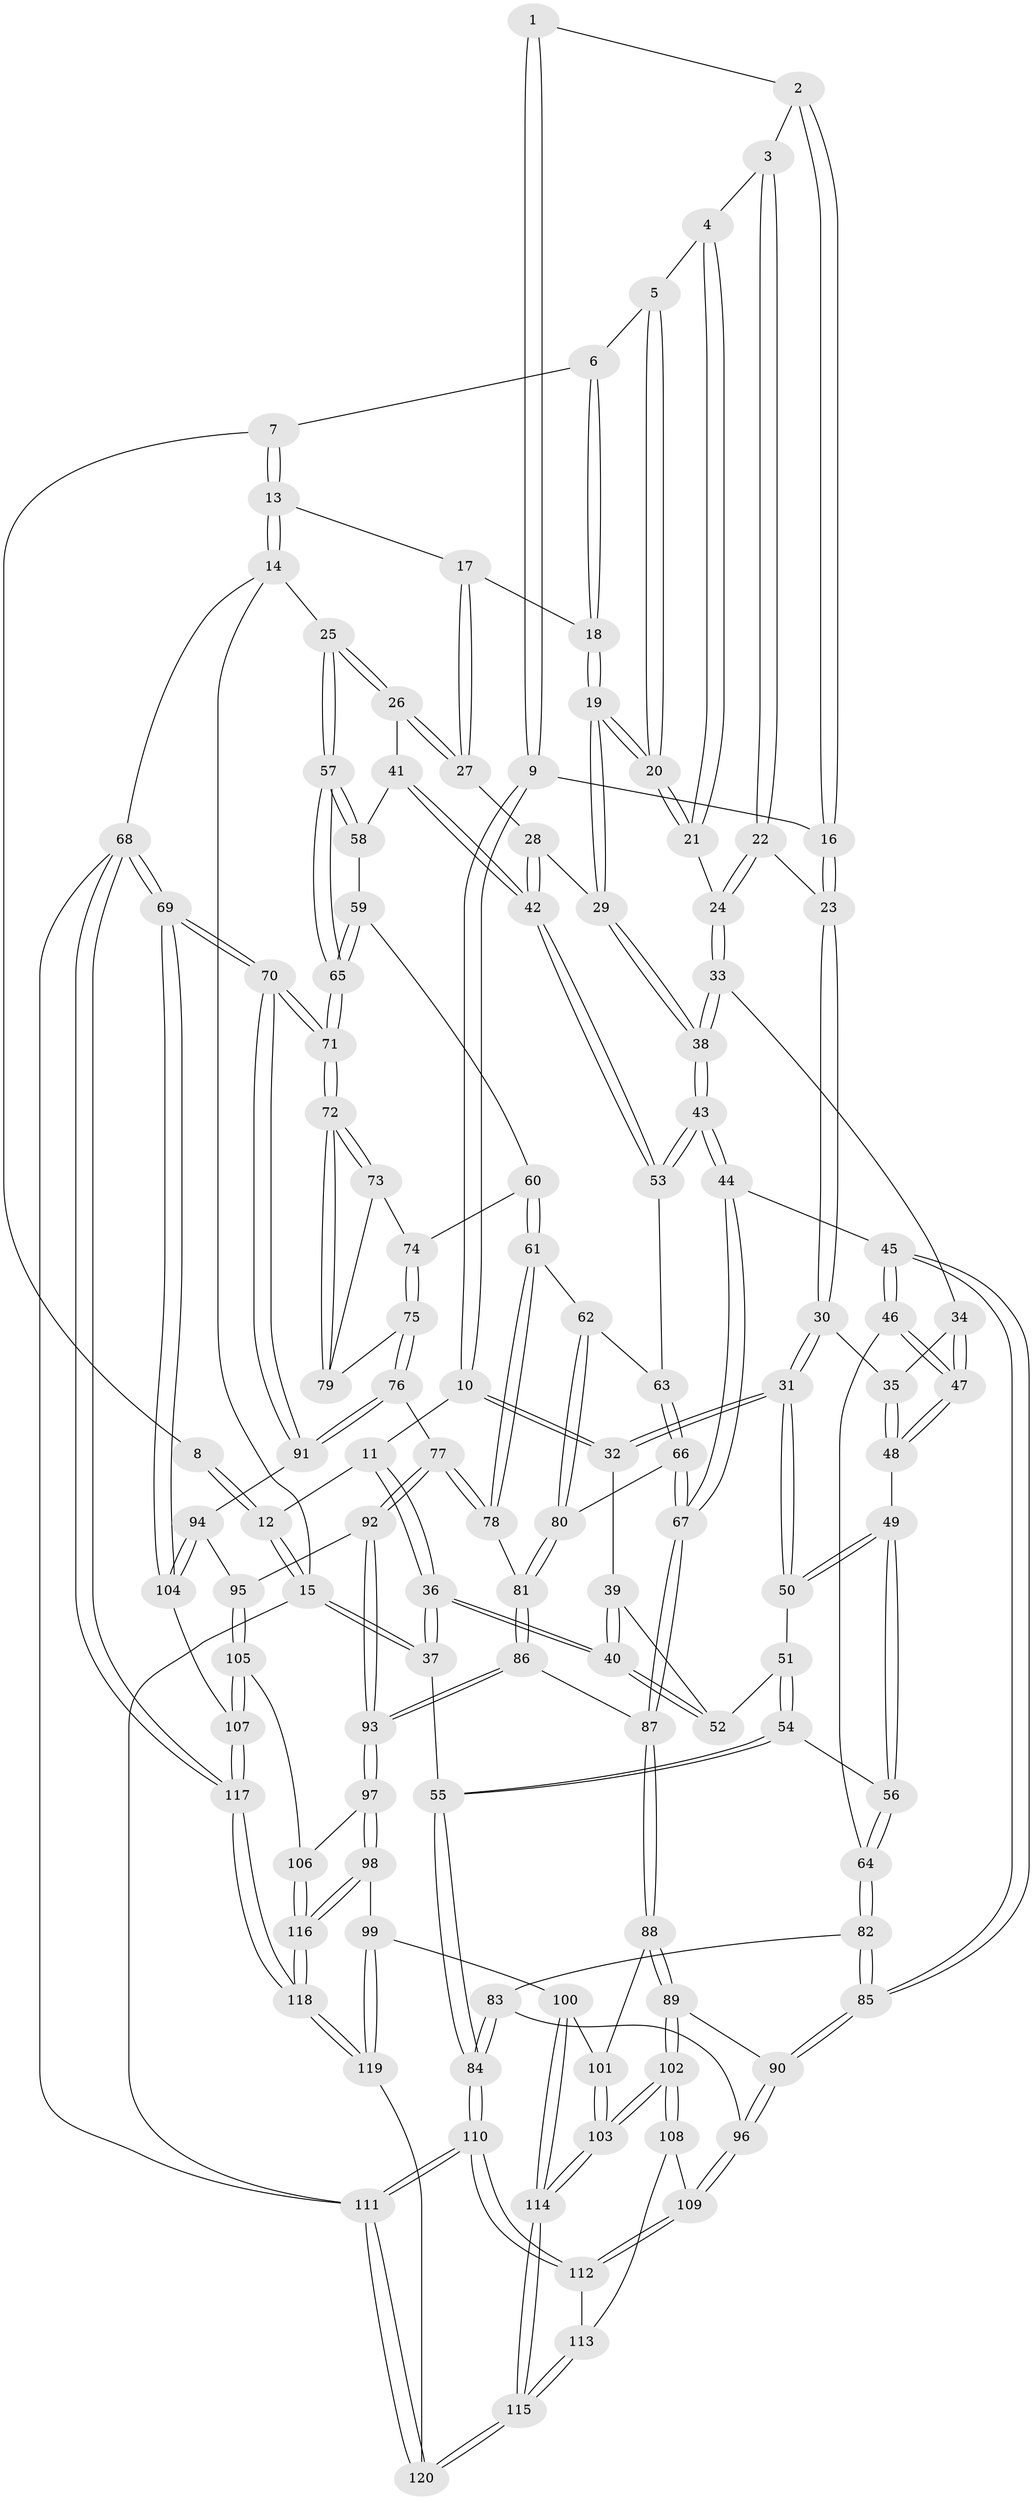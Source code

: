 // Generated by graph-tools (version 1.1) at 2025/51/03/09/25 03:51:05]
// undirected, 120 vertices, 297 edges
graph export_dot {
graph [start="1"]
  node [color=gray90,style=filled];
  1 [pos="+0.27223311214055873+0"];
  2 [pos="+0.30018878624462003+0"];
  3 [pos="+0.4103709036358141+0.09027898048400025"];
  4 [pos="+0.43001199571813603+0.07889541810594101"];
  5 [pos="+0.4838736306371176+0.01329795198844637"];
  6 [pos="+0.4898474187608047+0"];
  7 [pos="+0.5158935521154056+0"];
  8 [pos="+0.2667367825298799+0"];
  9 [pos="+0.24050776625707448+0.05231239009663958"];
  10 [pos="+0.18543248249139405+0.14469126274534708"];
  11 [pos="+0.13015414367234726+0.10945753111979212"];
  12 [pos="+0+0"];
  13 [pos="+0.8380047067724277+0"];
  14 [pos="+1+0"];
  15 [pos="+0+0"];
  16 [pos="+0.327204546871291+0.11430406416442229"];
  17 [pos="+0.7532849262717839+0"];
  18 [pos="+0.6104528744575344+0.11696198688437726"];
  19 [pos="+0.5688631665976676+0.17462906970516537"];
  20 [pos="+0.5464242131149676+0.15916911394924385"];
  21 [pos="+0.5046387722792391+0.15194427061291568"];
  22 [pos="+0.3927374740954529+0.10844024961712104"];
  23 [pos="+0.328091406309556+0.11724783518747979"];
  24 [pos="+0.42929115342425594+0.16911725461677807"];
  25 [pos="+1+0"];
  26 [pos="+0.8180555309198086+0.24237986629633573"];
  27 [pos="+0.7503558591146656+0.16531457183535314"];
  28 [pos="+0.674853830289183+0.2287973565171899"];
  29 [pos="+0.5783887328380498+0.24063691379571278"];
  30 [pos="+0.260346539106148+0.2092358343536458"];
  31 [pos="+0.24501224922884346+0.21122843247146703"];
  32 [pos="+0.24076853468296078+0.2096572315132224"];
  33 [pos="+0.41407706606462974+0.2449154196524485"];
  34 [pos="+0.3478633797850353+0.25078333505430955"];
  35 [pos="+0.2780190121599975+0.21969186477493288"];
  36 [pos="+0+0.28353719531074684"];
  37 [pos="+0+0.30277605018444614"];
  38 [pos="+0.5425859226453361+0.31615236250930195"];
  39 [pos="+0.12931189725818235+0.26669637713963934"];
  40 [pos="+0+0.2853432171980983"];
  41 [pos="+0.8047549079847333+0.3371001796673116"];
  42 [pos="+0.7856065477464045+0.34836725939578944"];
  43 [pos="+0.5473297812610641+0.3712540208091932"];
  44 [pos="+0.502117997637123+0.4779049651141394"];
  45 [pos="+0.45807244589570506+0.4807447926646218"];
  46 [pos="+0.41828835477785975+0.464936835379741"];
  47 [pos="+0.36753938777979683+0.41614368773262095"];
  48 [pos="+0.31726910228228306+0.3979355289580487"];
  49 [pos="+0.28836287094582214+0.39349224172947805"];
  50 [pos="+0.2292634615960476+0.3256417045773061"];
  51 [pos="+0.1657402315525739+0.38261970380701993"];
  52 [pos="+0.16039534879252654+0.3771145954851762"];
  53 [pos="+0.7693154009193534+0.36727327442489877"];
  54 [pos="+0.16384080617144597+0.4576038780933373"];
  55 [pos="+0+0.567924328394891"];
  56 [pos="+0.18172948222066745+0.46447272959798563"];
  57 [pos="+1+0.010649311480043442"];
  58 [pos="+0.8678522140180936+0.3514837907192893"];
  59 [pos="+0.9249643255904264+0.4193843126670381"];
  60 [pos="+0.9124665484957808+0.4506271234743919"];
  61 [pos="+0.8498023147139887+0.49621725942784745"];
  62 [pos="+0.8156275096603327+0.469837795228865"];
  63 [pos="+0.7702103819008629+0.40282064672392714"];
  64 [pos="+0.2349795047715486+0.5185536097510182"];
  65 [pos="+1+0.4024785133966114"];
  66 [pos="+0.6882770137448962+0.5387129905466619"];
  67 [pos="+0.5799588005129981+0.5801825067209005"];
  68 [pos="+1+1"];
  69 [pos="+1+0.8248571712976442"];
  70 [pos="+1+0.730900287507221"];
  71 [pos="+1+0.5409326713719305"];
  72 [pos="+1+0.5410627665846046"];
  73 [pos="+0.9519606695976031+0.4867922011484268"];
  74 [pos="+0.9150488026899883+0.45601686720931117"];
  75 [pos="+0.950198340768375+0.5898743071500943"];
  76 [pos="+0.9238288603090603+0.6035445277752589"];
  77 [pos="+0.8627416762281543+0.6022944932176387"];
  78 [pos="+0.8534047980678927+0.5953495890936659"];
  79 [pos="+0.9859232535910841+0.5817389317278928"];
  80 [pos="+0.7429053426815387+0.5481671385181721"];
  81 [pos="+0.8479492709959707+0.5950628122203753"];
  82 [pos="+0.23405804366352143+0.5849169783813127"];
  83 [pos="+0.151176580164+0.6387894402039084"];
  84 [pos="+0+0.6973319845799694"];
  85 [pos="+0.3258874955280946+0.6464651235906617"];
  86 [pos="+0.6849484142061357+0.6882334243993392"];
  87 [pos="+0.5849443153157199+0.6230112258382969"];
  88 [pos="+0.579906405921578+0.6313867652006475"];
  89 [pos="+0.3905816085003807+0.7439630389462968"];
  90 [pos="+0.33108139096898453+0.73210422764686"];
  91 [pos="+0.960699133238625+0.7396166112100038"];
  92 [pos="+0.836116844815564+0.7192603672016338"];
  93 [pos="+0.741126907478518+0.7617572914371368"];
  94 [pos="+0.9571966242864237+0.7425234448370355"];
  95 [pos="+0.9019881068869503+0.762866939851288"];
  96 [pos="+0.30635883304256173+0.751797660343052"];
  97 [pos="+0.739448093482833+0.8098210799042123"];
  98 [pos="+0.6870982315500033+0.8691872351552175"];
  99 [pos="+0.6235099092706115+0.8850603260253821"];
  100 [pos="+0.6207354432825197+0.883977437136233"];
  101 [pos="+0.5793950687822532+0.6359749378939835"];
  102 [pos="+0.4807494373917034+0.8687020808160898"];
  103 [pos="+0.4929341526065705+0.8792666121144823"];
  104 [pos="+0.9752212168273383+0.8447870383481266"];
  105 [pos="+0.8760214011202376+0.8715485530308904"];
  106 [pos="+0.8474157820968757+0.8663954405797217"];
  107 [pos="+0.90232854249356+0.8997821134876437"];
  108 [pos="+0.3853929021543872+0.8667733155496945"];
  109 [pos="+0.27998359231981373+0.7885418279703882"];
  110 [pos="+0+1"];
  111 [pos="+0+1"];
  112 [pos="+0.20444881269752227+0.8675148169500135"];
  113 [pos="+0.35696752517172237+0.8901097276441716"];
  114 [pos="+0.4942110225334421+0.8817769866948275"];
  115 [pos="+0.4461469684823975+0.9914832057231338"];
  116 [pos="+0.7537520142232524+0.9663995208812314"];
  117 [pos="+1+1"];
  118 [pos="+0.8257661009089069+1"];
  119 [pos="+0.634175413513196+1"];
  120 [pos="+0.38905083026327864+1"];
  1 -- 2;
  1 -- 9;
  1 -- 9;
  2 -- 3;
  2 -- 16;
  2 -- 16;
  3 -- 4;
  3 -- 22;
  3 -- 22;
  4 -- 5;
  4 -- 21;
  4 -- 21;
  5 -- 6;
  5 -- 20;
  5 -- 20;
  6 -- 7;
  6 -- 18;
  6 -- 18;
  7 -- 8;
  7 -- 13;
  7 -- 13;
  8 -- 12;
  8 -- 12;
  9 -- 10;
  9 -- 10;
  9 -- 16;
  10 -- 11;
  10 -- 32;
  10 -- 32;
  11 -- 12;
  11 -- 36;
  11 -- 36;
  12 -- 15;
  12 -- 15;
  13 -- 14;
  13 -- 14;
  13 -- 17;
  14 -- 15;
  14 -- 25;
  14 -- 68;
  15 -- 37;
  15 -- 37;
  15 -- 111;
  16 -- 23;
  16 -- 23;
  17 -- 18;
  17 -- 27;
  17 -- 27;
  18 -- 19;
  18 -- 19;
  19 -- 20;
  19 -- 20;
  19 -- 29;
  19 -- 29;
  20 -- 21;
  20 -- 21;
  21 -- 24;
  22 -- 23;
  22 -- 24;
  22 -- 24;
  23 -- 30;
  23 -- 30;
  24 -- 33;
  24 -- 33;
  25 -- 26;
  25 -- 26;
  25 -- 57;
  25 -- 57;
  26 -- 27;
  26 -- 27;
  26 -- 41;
  27 -- 28;
  28 -- 29;
  28 -- 42;
  28 -- 42;
  29 -- 38;
  29 -- 38;
  30 -- 31;
  30 -- 31;
  30 -- 35;
  31 -- 32;
  31 -- 32;
  31 -- 50;
  31 -- 50;
  32 -- 39;
  33 -- 34;
  33 -- 38;
  33 -- 38;
  34 -- 35;
  34 -- 47;
  34 -- 47;
  35 -- 48;
  35 -- 48;
  36 -- 37;
  36 -- 37;
  36 -- 40;
  36 -- 40;
  37 -- 55;
  38 -- 43;
  38 -- 43;
  39 -- 40;
  39 -- 40;
  39 -- 52;
  40 -- 52;
  40 -- 52;
  41 -- 42;
  41 -- 42;
  41 -- 58;
  42 -- 53;
  42 -- 53;
  43 -- 44;
  43 -- 44;
  43 -- 53;
  43 -- 53;
  44 -- 45;
  44 -- 67;
  44 -- 67;
  45 -- 46;
  45 -- 46;
  45 -- 85;
  45 -- 85;
  46 -- 47;
  46 -- 47;
  46 -- 64;
  47 -- 48;
  47 -- 48;
  48 -- 49;
  49 -- 50;
  49 -- 50;
  49 -- 56;
  49 -- 56;
  50 -- 51;
  51 -- 52;
  51 -- 54;
  51 -- 54;
  53 -- 63;
  54 -- 55;
  54 -- 55;
  54 -- 56;
  55 -- 84;
  55 -- 84;
  56 -- 64;
  56 -- 64;
  57 -- 58;
  57 -- 58;
  57 -- 65;
  57 -- 65;
  58 -- 59;
  59 -- 60;
  59 -- 65;
  59 -- 65;
  60 -- 61;
  60 -- 61;
  60 -- 74;
  61 -- 62;
  61 -- 78;
  61 -- 78;
  62 -- 63;
  62 -- 80;
  62 -- 80;
  63 -- 66;
  63 -- 66;
  64 -- 82;
  64 -- 82;
  65 -- 71;
  65 -- 71;
  66 -- 67;
  66 -- 67;
  66 -- 80;
  67 -- 87;
  67 -- 87;
  68 -- 69;
  68 -- 69;
  68 -- 117;
  68 -- 117;
  68 -- 111;
  69 -- 70;
  69 -- 70;
  69 -- 104;
  69 -- 104;
  70 -- 71;
  70 -- 71;
  70 -- 91;
  70 -- 91;
  71 -- 72;
  71 -- 72;
  72 -- 73;
  72 -- 73;
  72 -- 79;
  72 -- 79;
  73 -- 74;
  73 -- 79;
  74 -- 75;
  74 -- 75;
  75 -- 76;
  75 -- 76;
  75 -- 79;
  76 -- 77;
  76 -- 91;
  76 -- 91;
  77 -- 78;
  77 -- 78;
  77 -- 92;
  77 -- 92;
  78 -- 81;
  80 -- 81;
  80 -- 81;
  81 -- 86;
  81 -- 86;
  82 -- 83;
  82 -- 85;
  82 -- 85;
  83 -- 84;
  83 -- 84;
  83 -- 96;
  84 -- 110;
  84 -- 110;
  85 -- 90;
  85 -- 90;
  86 -- 87;
  86 -- 93;
  86 -- 93;
  87 -- 88;
  87 -- 88;
  88 -- 89;
  88 -- 89;
  88 -- 101;
  89 -- 90;
  89 -- 102;
  89 -- 102;
  90 -- 96;
  90 -- 96;
  91 -- 94;
  92 -- 93;
  92 -- 93;
  92 -- 95;
  93 -- 97;
  93 -- 97;
  94 -- 95;
  94 -- 104;
  94 -- 104;
  95 -- 105;
  95 -- 105;
  96 -- 109;
  96 -- 109;
  97 -- 98;
  97 -- 98;
  97 -- 106;
  98 -- 99;
  98 -- 116;
  98 -- 116;
  99 -- 100;
  99 -- 119;
  99 -- 119;
  100 -- 101;
  100 -- 114;
  100 -- 114;
  101 -- 103;
  101 -- 103;
  102 -- 103;
  102 -- 103;
  102 -- 108;
  102 -- 108;
  103 -- 114;
  103 -- 114;
  104 -- 107;
  105 -- 106;
  105 -- 107;
  105 -- 107;
  106 -- 116;
  106 -- 116;
  107 -- 117;
  107 -- 117;
  108 -- 109;
  108 -- 113;
  109 -- 112;
  109 -- 112;
  110 -- 111;
  110 -- 111;
  110 -- 112;
  110 -- 112;
  111 -- 120;
  111 -- 120;
  112 -- 113;
  113 -- 115;
  113 -- 115;
  114 -- 115;
  114 -- 115;
  115 -- 120;
  115 -- 120;
  116 -- 118;
  116 -- 118;
  117 -- 118;
  117 -- 118;
  118 -- 119;
  118 -- 119;
  119 -- 120;
}
